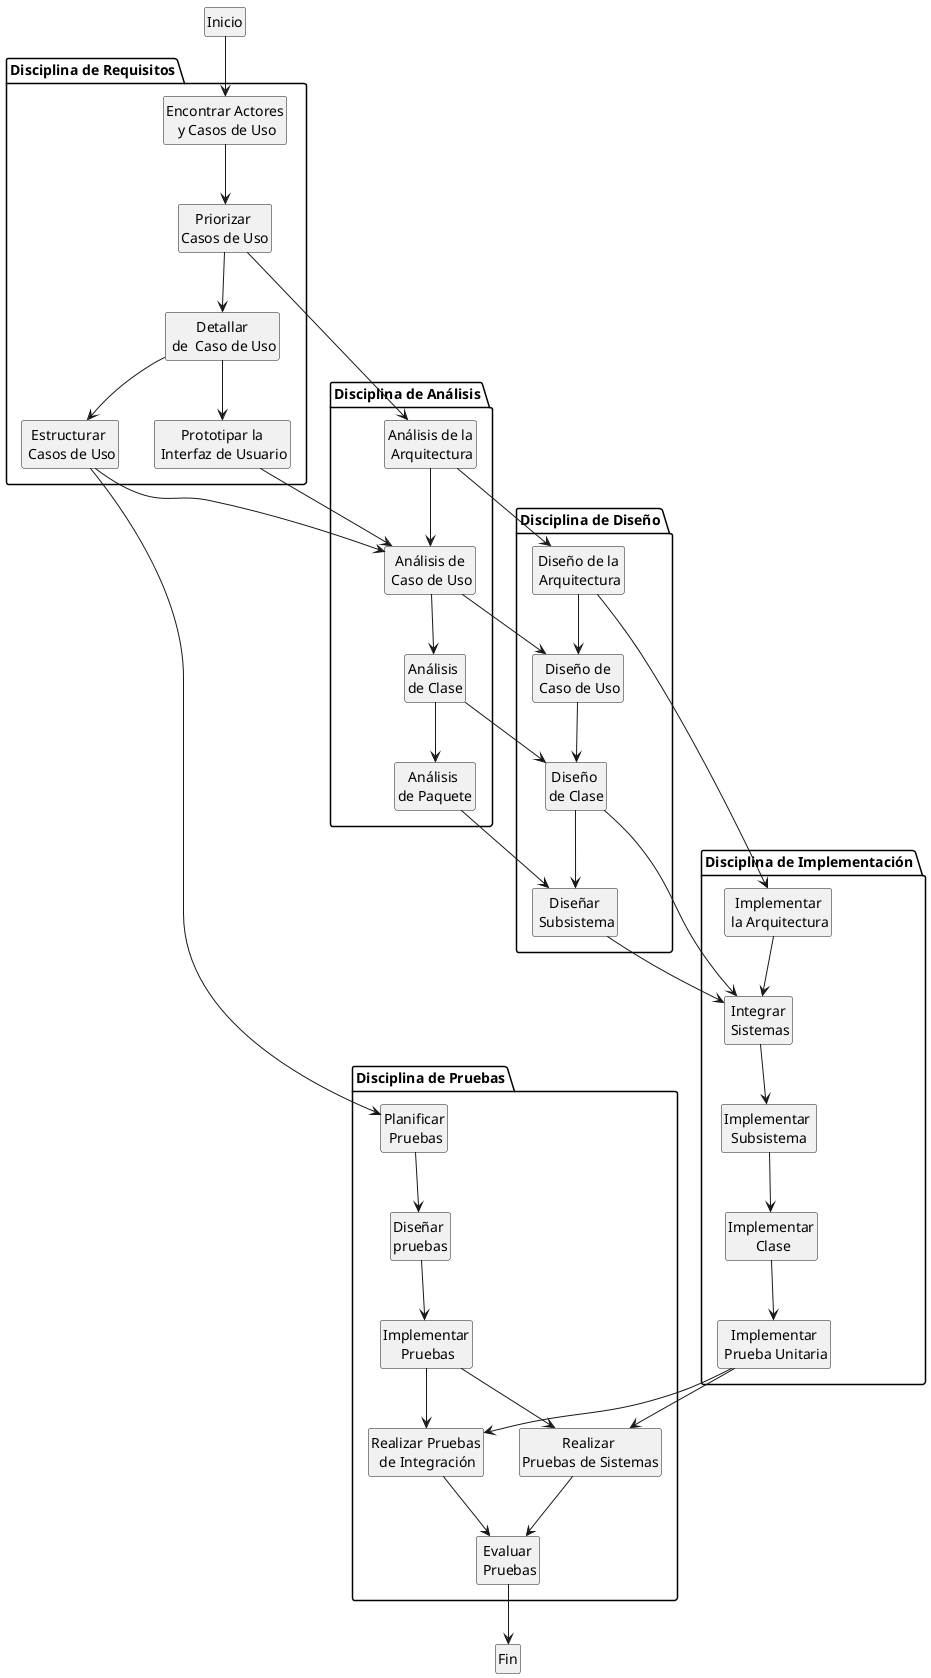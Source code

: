 @startuml RUPdisciplinasActividades

hide empty members
hide circle

class Inicio
class Fin

package "Disciplina de Requisitos" {
  class "Encontrar Actores\n y Casos de Uso" as Encontrar
  class "Priorizar \nCasos de Uso" as Priorizar
  class "Detallar\n de  Caso de Uso" as Especificar
  class "Prototipar la\n Interfaz de Usuario" as Prototipar
  class "Estructurar \n Casos de Uso" as Estructurar
}

package "Disciplina de Análisis" {
  class "Análisis de la\n Arquitectura" as Analisis
  class "Análisis de\n Caso de Uso" as AnalisisCasoUso
  class "Análisis \nde Clase" as AnalisisClase
  class "Análisis \nde Paquete" as AnalisisPaquete
}

package "Disciplina de Diseño" {
  class "Diseño de la\n Arquitectura" as DiseñoArquitectura
  class "Diseño de\n Caso de Uso" as DiseñoCasoUso
  class "Diseño \nde Clase" as DiseñoClase
  class "Diseñar\n Subsistema" as DiseñarSubsistema
}

package "Disciplina de Implementación" {
  class "Implementar\n la Arquitectura" as ImplementarArquitectura
  class "Integrar\n Sistemas" as IntegrarSistemas
  class "Implementar \nSubsistema" as ImplementarSubsistema
  class "Implementar\n Clase" as ImplementarClase
  class "Implementar\n Prueba Unitaria" as ImplementarPruebaUnitaria
}

package "Disciplina de Pruebas" {
  class "Planificar\n Pruebas" as PlanificarPruebas
  class "Diseñar \npruebas" as DiseñarPruebas
  class "Implementar\n Pruebas" as ImplementarPruebas
  class "Realizar Pruebas\n de Integración" as RealizarPruebasIntegracion
  class "Realizar \nPruebas de Sistemas" as RealizarPruebasSistemas
  class "Evaluar\n Pruebas" as EvaluarPruebas
}

Inicio --> Encontrar
Encontrar --> Priorizar
Priorizar --> Especificar
Especificar --> Prototipar
Especificar --> Estructurar
Priorizar --> Analisis
Analisis --> AnalisisCasoUso
Prototipar --> AnalisisCasoUso
Estructurar --> AnalisisCasoUso
Estructurar --> PlanificarPruebas
Analisis --> DiseñoArquitectura
DiseñoArquitectura --> DiseñoCasoUso
AnalisisCasoUso --> DiseñoCasoUso
AnalisisCasoUso --> AnalisisClase
DiseñoCasoUso --> DiseñoClase
AnalisisClase --> DiseñoClase
AnalisisClase --> AnalisisPaquete
DiseñoArquitectura --> ImplementarArquitectura
ImplementarArquitectura --> IntegrarSistemas
DiseñoClase --> DiseñarSubsistema
DiseñoClase --> IntegrarSistemas
AnalisisPaquete --> DiseñarSubsistema
PlanificarPruebas --> DiseñarPruebas
DiseñarSubsistema --> IntegrarSistemas
IntegrarSistemas -->ImplementarSubsistema
ImplementarSubsistema --> ImplementarClase
ImplementarClase --> ImplementarPruebaUnitaria
ImplementarPruebaUnitaria --> RealizarPruebasIntegracion
ImplementarPruebaUnitaria --> RealizarPruebasSistemas
DiseñarPruebas --> ImplementarPruebas
ImplementarPruebas --> RealizarPruebasSistemas
ImplementarPruebas --> RealizarPruebasIntegracion
RealizarPruebasIntegracion --> EvaluarPruebas
RealizarPruebasSistemas --> EvaluarPruebas
EvaluarPruebas --> Fin

@enduml